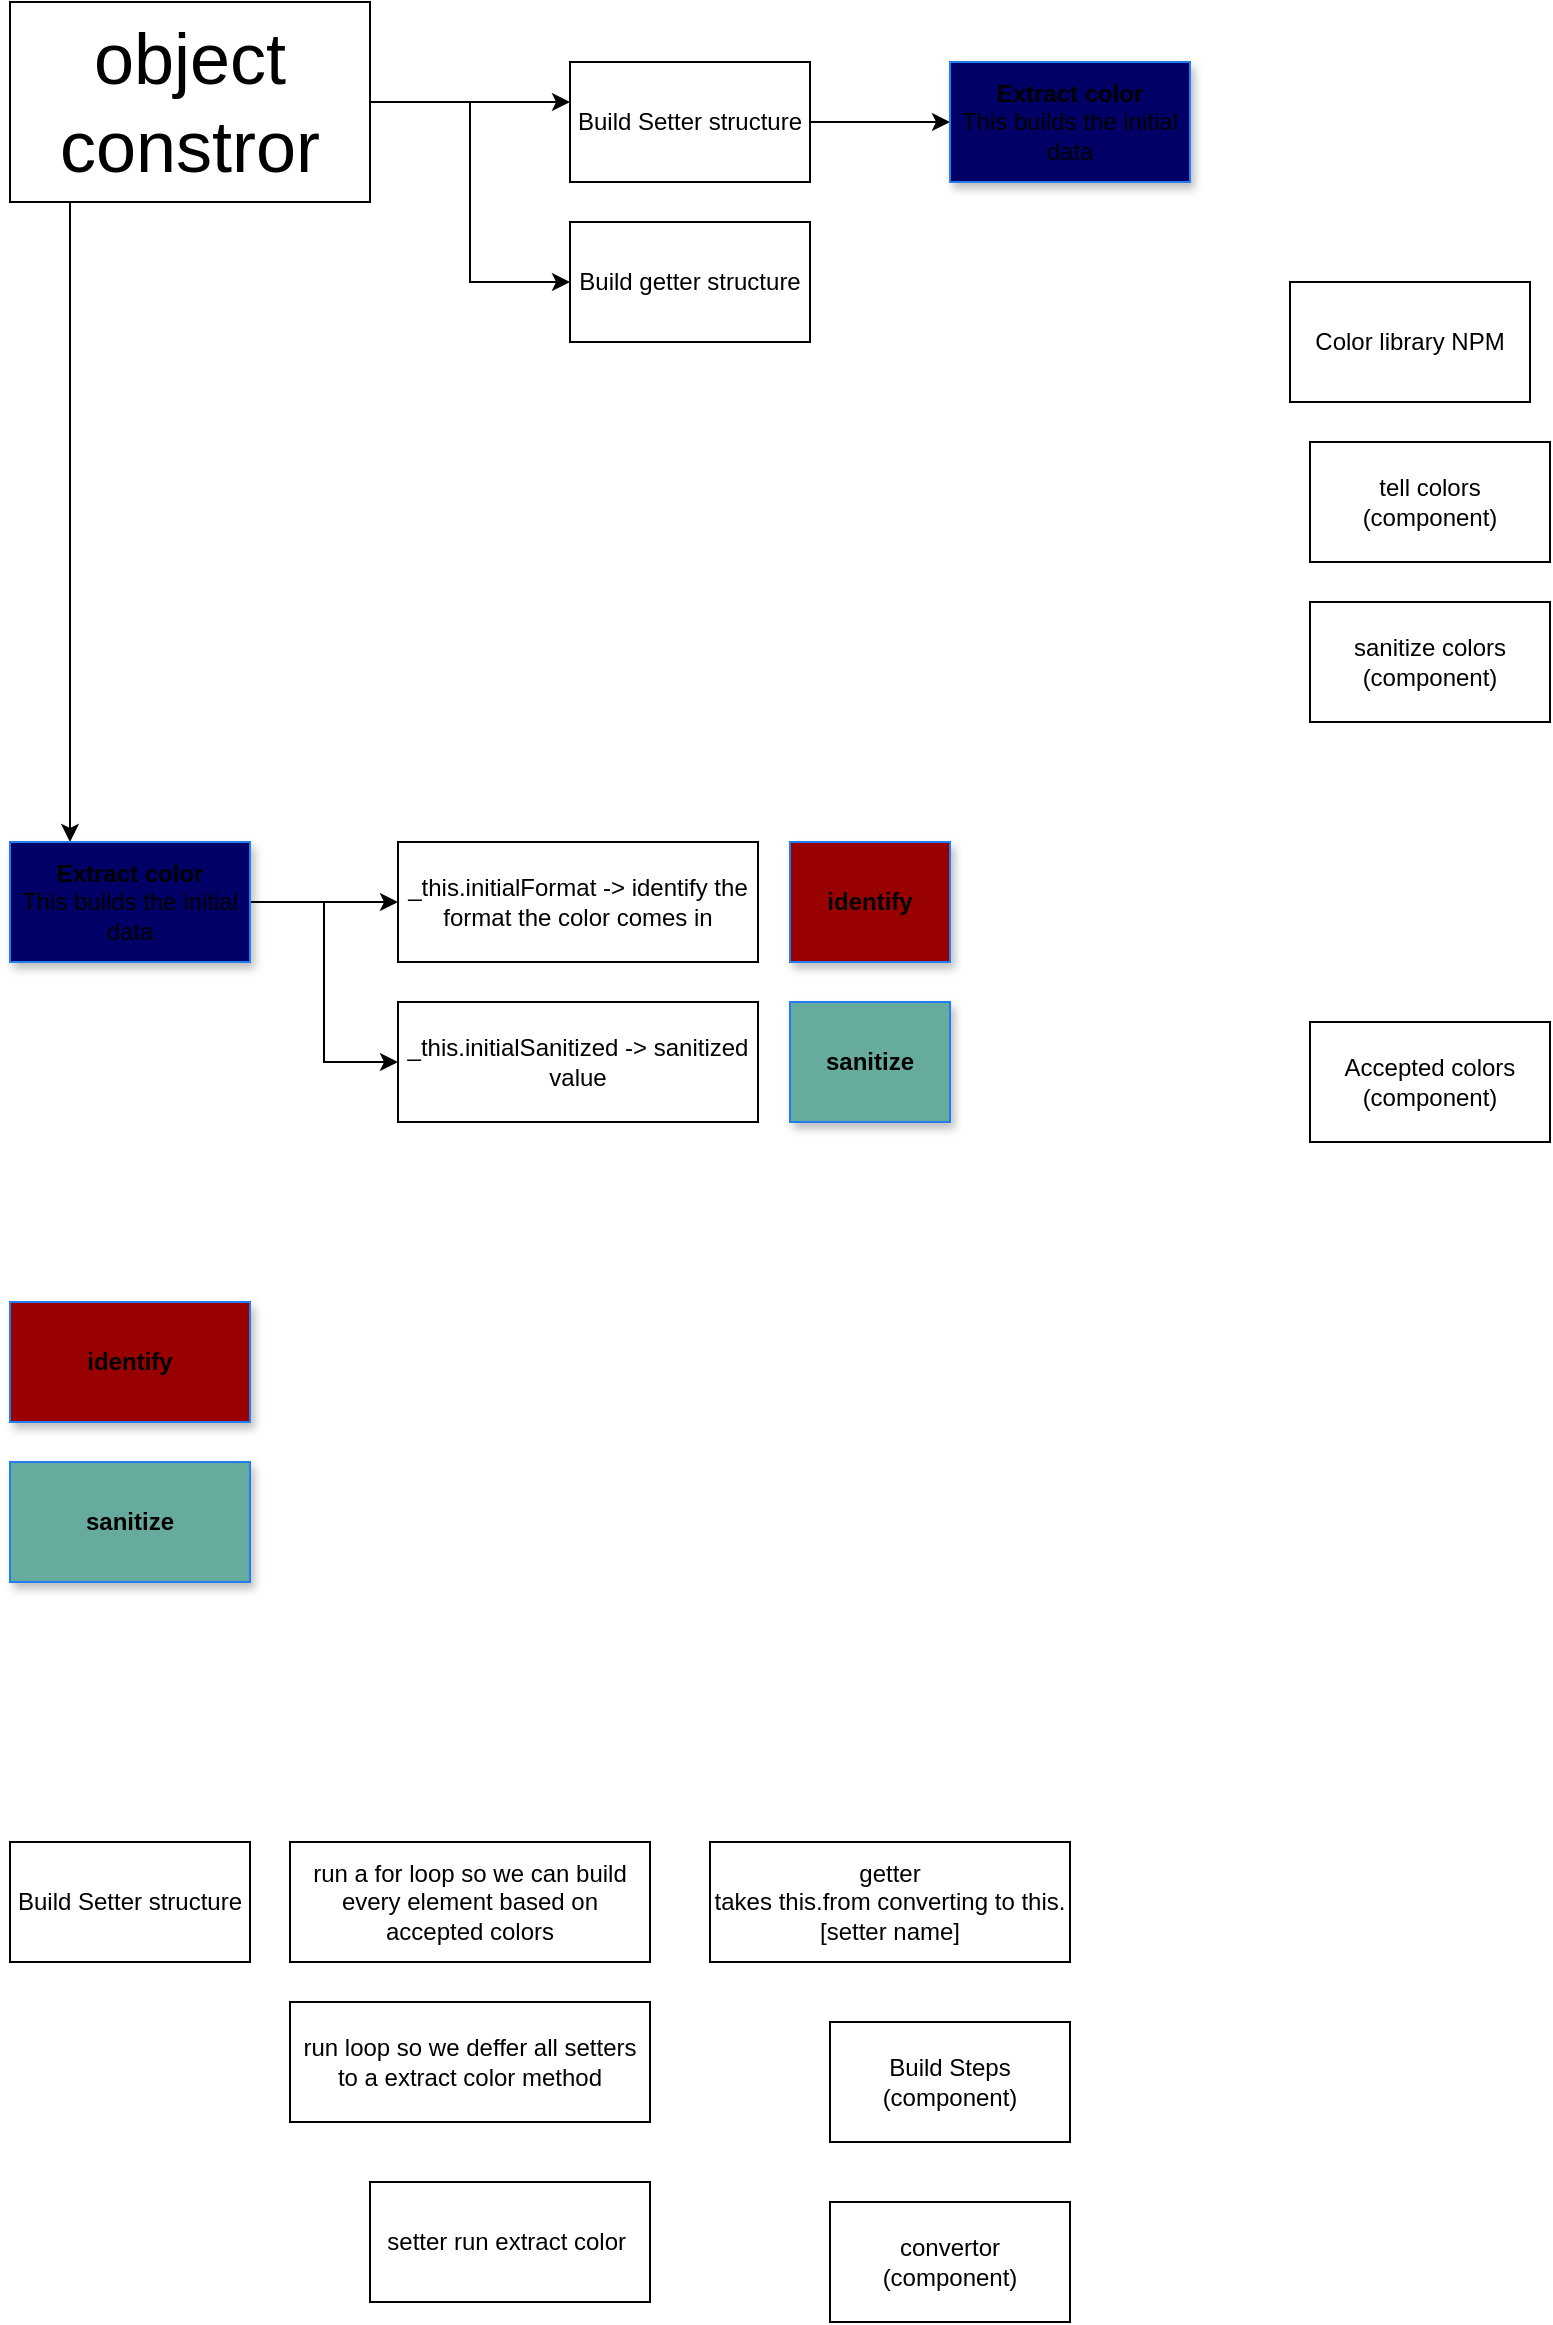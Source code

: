 <mxfile version="13.1.3" pages="2">
    <diagram id="6hGFLwfOUW9BJ-s0fimq" name="Page-1">
        <mxGraphModel dx="1208" dy="807" grid="1" gridSize="10" guides="1" tooltips="1" connect="1" arrows="1" fold="1" page="1" pageScale="1" pageWidth="827" pageHeight="1169" math="0" shadow="0">
            <root>
                <mxCell id="0"/>
                <mxCell id="1" parent="0"/>
                <mxCell id="2" value="Color library NPM" style="rounded=0;whiteSpace=wrap;html=1;" parent="1" vertex="1">
                    <mxGeometry x="680" y="180" width="120" height="60" as="geometry"/>
                </mxCell>
                <mxCell id="24" style="edgeStyle=orthogonalEdgeStyle;rounded=0;orthogonalLoop=1;jettySize=auto;html=1;entryX=0.25;entryY=0;entryDx=0;entryDy=0;" parent="1" source="3" target="11" edge="1">
                    <mxGeometry relative="1" as="geometry">
                        <Array as="points">
                            <mxPoint x="70" y="230"/>
                            <mxPoint x="70" y="230"/>
                        </Array>
                    </mxGeometry>
                </mxCell>
                <mxCell id="30" style="edgeStyle=orthogonalEdgeStyle;rounded=0;orthogonalLoop=1;jettySize=auto;html=1;" parent="1" source="3" edge="1">
                    <mxGeometry relative="1" as="geometry">
                        <mxPoint x="320" y="90" as="targetPoint"/>
                    </mxGeometry>
                </mxCell>
                <mxCell id="33" style="edgeStyle=orthogonalEdgeStyle;rounded=0;orthogonalLoop=1;jettySize=auto;html=1;entryX=0;entryY=0.5;entryDx=0;entryDy=0;" parent="1" source="3" target="32" edge="1">
                    <mxGeometry relative="1" as="geometry"/>
                </mxCell>
                <mxCell id="3" value="&lt;font style=&quot;font-size: 36px&quot;&gt;object constror&lt;/font&gt;" style="rounded=0;whiteSpace=wrap;html=1;" parent="1" vertex="1">
                    <mxGeometry x="40" y="40" width="180" height="100" as="geometry"/>
                </mxCell>
                <mxCell id="4" value="Build Setter structure" style="rounded=0;whiteSpace=wrap;html=1;" parent="1" vertex="1">
                    <mxGeometry x="40" y="960" width="120" height="60" as="geometry"/>
                </mxCell>
                <mxCell id="5" value="run a for loop so we can build every element based on accepted colors" style="rounded=0;whiteSpace=wrap;html=1;" parent="1" vertex="1">
                    <mxGeometry x="180" y="960" width="180" height="60" as="geometry"/>
                </mxCell>
                <mxCell id="7" value="Accepted colors (component)" style="rounded=0;whiteSpace=wrap;html=1;" parent="1" vertex="1">
                    <mxGeometry x="690" y="550" width="120" height="60" as="geometry"/>
                </mxCell>
                <mxCell id="9" value="run loop so we deffer all setters to a extract color method" style="rounded=0;whiteSpace=wrap;html=1;" parent="1" vertex="1">
                    <mxGeometry x="180" y="1040" width="180" height="60" as="geometry"/>
                </mxCell>
                <mxCell id="27" style="edgeStyle=orthogonalEdgeStyle;rounded=0;orthogonalLoop=1;jettySize=auto;html=1;" parent="1" source="11" target="13" edge="1">
                    <mxGeometry relative="1" as="geometry"/>
                </mxCell>
                <mxCell id="28" style="edgeStyle=orthogonalEdgeStyle;rounded=0;orthogonalLoop=1;jettySize=auto;html=1;entryX=0;entryY=0.5;entryDx=0;entryDy=0;" parent="1" source="11" target="14" edge="1">
                    <mxGeometry relative="1" as="geometry"/>
                </mxCell>
                <mxCell id="11" value="&lt;b&gt;Extract color&lt;/b&gt;&lt;br&gt;This builds the initial data" style="rounded=0;whiteSpace=wrap;html=1;shadow=1;strokeColor=#247CF0;fillColor=#000066;" parent="1" vertex="1">
                    <mxGeometry x="40" y="460" width="120" height="60" as="geometry"/>
                </mxCell>
                <mxCell id="13" value="_this.initialFormat -&amp;gt; identify the format the color comes in" style="rounded=0;whiteSpace=wrap;html=1;" parent="1" vertex="1">
                    <mxGeometry x="234" y="460" width="180" height="60" as="geometry"/>
                </mxCell>
                <mxCell id="14" value="_this.initialSanitized -&amp;gt; sanitized value" style="rounded=0;whiteSpace=wrap;html=1;" parent="1" vertex="1">
                    <mxGeometry x="234" y="540" width="180" height="60" as="geometry"/>
                </mxCell>
                <mxCell id="16" value="tell colors (component)" style="rounded=0;whiteSpace=wrap;html=1;" parent="1" vertex="1">
                    <mxGeometry x="690" y="260" width="120" height="60" as="geometry"/>
                </mxCell>
                <mxCell id="17" value="sanitize colors (component)" style="rounded=0;whiteSpace=wrap;html=1;" parent="1" vertex="1">
                    <mxGeometry x="690" y="340" width="120" height="60" as="geometry"/>
                </mxCell>
                <mxCell id="18" value="getter&lt;br&gt;takes this.from converting to this.[setter name]" style="rounded=0;whiteSpace=wrap;html=1;" parent="1" vertex="1">
                    <mxGeometry x="390" y="960" width="180" height="60" as="geometry"/>
                </mxCell>
                <mxCell id="19" value="convertor (component)" style="rounded=0;whiteSpace=wrap;html=1;" parent="1" vertex="1">
                    <mxGeometry x="450" y="1140" width="120" height="60" as="geometry"/>
                </mxCell>
                <mxCell id="20" value="Build Steps (component)" style="rounded=0;whiteSpace=wrap;html=1;" parent="1" vertex="1">
                    <mxGeometry x="450" y="1050" width="120" height="60" as="geometry"/>
                </mxCell>
                <mxCell id="21" value="setter run extract color&amp;nbsp;" style="rounded=0;whiteSpace=wrap;html=1;" parent="1" vertex="1">
                    <mxGeometry x="220" y="1130" width="140" height="60" as="geometry"/>
                </mxCell>
                <mxCell id="35" style="edgeStyle=orthogonalEdgeStyle;rounded=0;orthogonalLoop=1;jettySize=auto;html=1;" parent="1" source="31" edge="1">
                    <mxGeometry relative="1" as="geometry">
                        <mxPoint x="510" y="100" as="targetPoint"/>
                    </mxGeometry>
                </mxCell>
                <mxCell id="31" value="Build Setter structure" style="rounded=0;whiteSpace=wrap;html=1;" parent="1" vertex="1">
                    <mxGeometry x="320" y="70" width="120" height="60" as="geometry"/>
                </mxCell>
                <mxCell id="32" value="Build getter structure" style="rounded=0;whiteSpace=wrap;html=1;" parent="1" vertex="1">
                    <mxGeometry x="320" y="150" width="120" height="60" as="geometry"/>
                </mxCell>
                <mxCell id="36" value="&lt;b&gt;Extract color&lt;/b&gt;&lt;br&gt;This builds the initial data" style="rounded=0;whiteSpace=wrap;html=1;shadow=1;strokeColor=#247CF0;fillColor=#000066;" parent="1" vertex="1">
                    <mxGeometry x="510" y="70" width="120" height="60" as="geometry"/>
                </mxCell>
                <mxCell id="37" value="&lt;b&gt;sanitize&lt;/b&gt;" style="rounded=0;whiteSpace=wrap;html=1;shadow=1;strokeColor=#247CF0;fillColor=#67AB9F;" parent="1" vertex="1">
                    <mxGeometry x="430" y="540" width="80" height="60" as="geometry"/>
                </mxCell>
                <mxCell id="38" value="&lt;b&gt;identify&lt;br&gt;&lt;/b&gt;" style="rounded=0;whiteSpace=wrap;html=1;shadow=1;strokeColor=#247CF0;fillColor=#990000;" parent="1" vertex="1">
                    <mxGeometry x="430" y="460" width="80" height="60" as="geometry"/>
                </mxCell>
                <mxCell id="39" value="&lt;b&gt;identify&lt;br&gt;&lt;/b&gt;" style="rounded=0;whiteSpace=wrap;html=1;shadow=1;strokeColor=#247CF0;fillColor=#990000;" parent="1" vertex="1">
                    <mxGeometry x="40" y="690" width="120" height="60" as="geometry"/>
                </mxCell>
                <mxCell id="40" value="&lt;b&gt;sanitize&lt;/b&gt;" style="rounded=0;whiteSpace=wrap;html=1;shadow=1;strokeColor=#247CF0;fillColor=#67AB9F;" parent="1" vertex="1">
                    <mxGeometry x="40" y="770" width="120" height="60" as="geometry"/>
                </mxCell>
            </root>
        </mxGraphModel>
    </diagram>
    <diagram id="UpAgX8nWU2Kue2DFjqET" name="add new color">
        <mxGraphModel dx="1208" dy="807" grid="1" gridSize="10" guides="1" tooltips="1" connect="1" arrows="1" fold="1" page="1" pageScale="1" pageWidth="827" pageHeight="1169" math="0" shadow="0">
            <root>
                <mxCell id="hKmPcXN35Bw8UIk6Wc76-0"/>
                <mxCell id="hKmPcXN35Bw8UIk6Wc76-1" parent="hKmPcXN35Bw8UIk6Wc76-0"/>
                <mxCell id="hKmPcXN35Bw8UIk6Wc76-7" style="edgeStyle=orthogonalEdgeStyle;rounded=0;orthogonalLoop=1;jettySize=auto;html=1;" parent="hKmPcXN35Bw8UIk6Wc76-1" source="hKmPcXN35Bw8UIk6Wc76-2" target="hKmPcXN35Bw8UIk6Wc76-3" edge="1">
                    <mxGeometry relative="1" as="geometry"/>
                </mxCell>
                <mxCell id="hKmPcXN35Bw8UIk6Wc76-2" value="Accepted color" style="rounded=0;whiteSpace=wrap;html=1;" parent="hKmPcXN35Bw8UIk6Wc76-1" vertex="1">
                    <mxGeometry x="40" y="40" width="120" height="60" as="geometry"/>
                </mxCell>
                <mxCell id="hKmPcXN35Bw8UIk6Wc76-8" style="edgeStyle=orthogonalEdgeStyle;rounded=0;orthogonalLoop=1;jettySize=auto;html=1;" parent="hKmPcXN35Bw8UIk6Wc76-1" source="hKmPcXN35Bw8UIk6Wc76-3" target="hKmPcXN35Bw8UIk6Wc76-4" edge="1">
                    <mxGeometry relative="1" as="geometry"/>
                </mxCell>
                <mxCell id="hKmPcXN35Bw8UIk6Wc76-3" value="identify" style="rounded=0;whiteSpace=wrap;html=1;" parent="hKmPcXN35Bw8UIk6Wc76-1" vertex="1">
                    <mxGeometry x="40" y="200" width="120" height="60" as="geometry"/>
                </mxCell>
                <mxCell id="hKmPcXN35Bw8UIk6Wc76-4" value="sanitize" style="rounded=0;whiteSpace=wrap;html=1;" parent="hKmPcXN35Bw8UIk6Wc76-1" vertex="1">
                    <mxGeometry x="40" y="360" width="120" height="60" as="geometry"/>
                </mxCell>
                <mxCell id="hKmPcXN35Bw8UIk6Wc76-5" value="&lt;h1&gt;&lt;span&gt;Accepted color&lt;/span&gt;&lt;/h1&gt;&lt;h1&gt;&lt;span style=&quot;font-size: 12px ; font-weight: normal&quot;&gt;List of colors that can be used and converted&lt;/span&gt;&lt;br&gt;&lt;/h1&gt;" style="text;html=1;strokeColor=none;fillColor=none;spacing=5;spacingTop=-20;whiteSpace=wrap;overflow=hidden;rounded=0;" parent="hKmPcXN35Bw8UIk6Wc76-1" vertex="1">
                    <mxGeometry x="240" y="40" width="270" height="100" as="geometry"/>
                </mxCell>
                <mxCell id="hKmPcXN35Bw8UIk6Wc76-6" value="&lt;h1&gt;&lt;span&gt;Identify&lt;/span&gt;&lt;/h1&gt;&lt;h1&gt;&lt;span style=&quot;font-size: 12px ; font-weight: normal&quot;&gt;Figure out if that value can a specific format&amp;nbsp;&lt;/span&gt;&lt;br&gt;&lt;/h1&gt;" style="text;html=1;strokeColor=none;fillColor=none;spacing=5;spacingTop=-20;whiteSpace=wrap;overflow=hidden;rounded=0;" parent="hKmPcXN35Bw8UIk6Wc76-1" vertex="1">
                    <mxGeometry x="240" y="200" width="270" height="100" as="geometry"/>
                </mxCell>
                <mxCell id="hKmPcXN35Bw8UIk6Wc76-9" value="&lt;h1&gt;&lt;span&gt;Sanitize&lt;/span&gt;&lt;/h1&gt;&lt;h1&gt;&lt;span style=&quot;font-size: 12px ; font-weight: normal&quot;&gt;build a normalized data from the raw data and based on the identified value&amp;nbsp;&lt;/span&gt;&lt;br&gt;&lt;/h1&gt;" style="text;html=1;strokeColor=none;fillColor=none;spacing=5;spacingTop=-20;whiteSpace=wrap;overflow=hidden;rounded=0;" parent="hKmPcXN35Bw8UIk6Wc76-1" vertex="1">
                    <mxGeometry x="240" y="360" width="270" height="100" as="geometry"/>
                </mxCell>
            </root>
        </mxGraphModel>
    </diagram>
</mxfile>